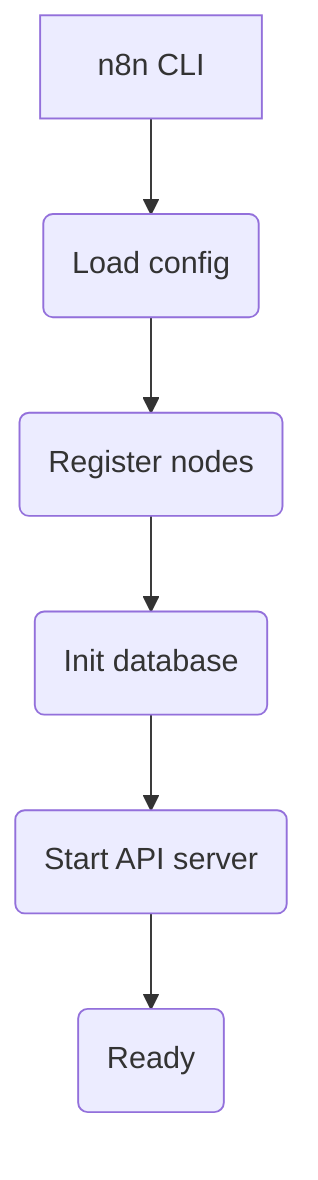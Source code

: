 flowchart TD
    A[n8n CLI] --> B(Load config)
    B --> C(Register nodes)
    C --> D(Init database)
    D --> E(Start API server)
    E --> F(Ready)